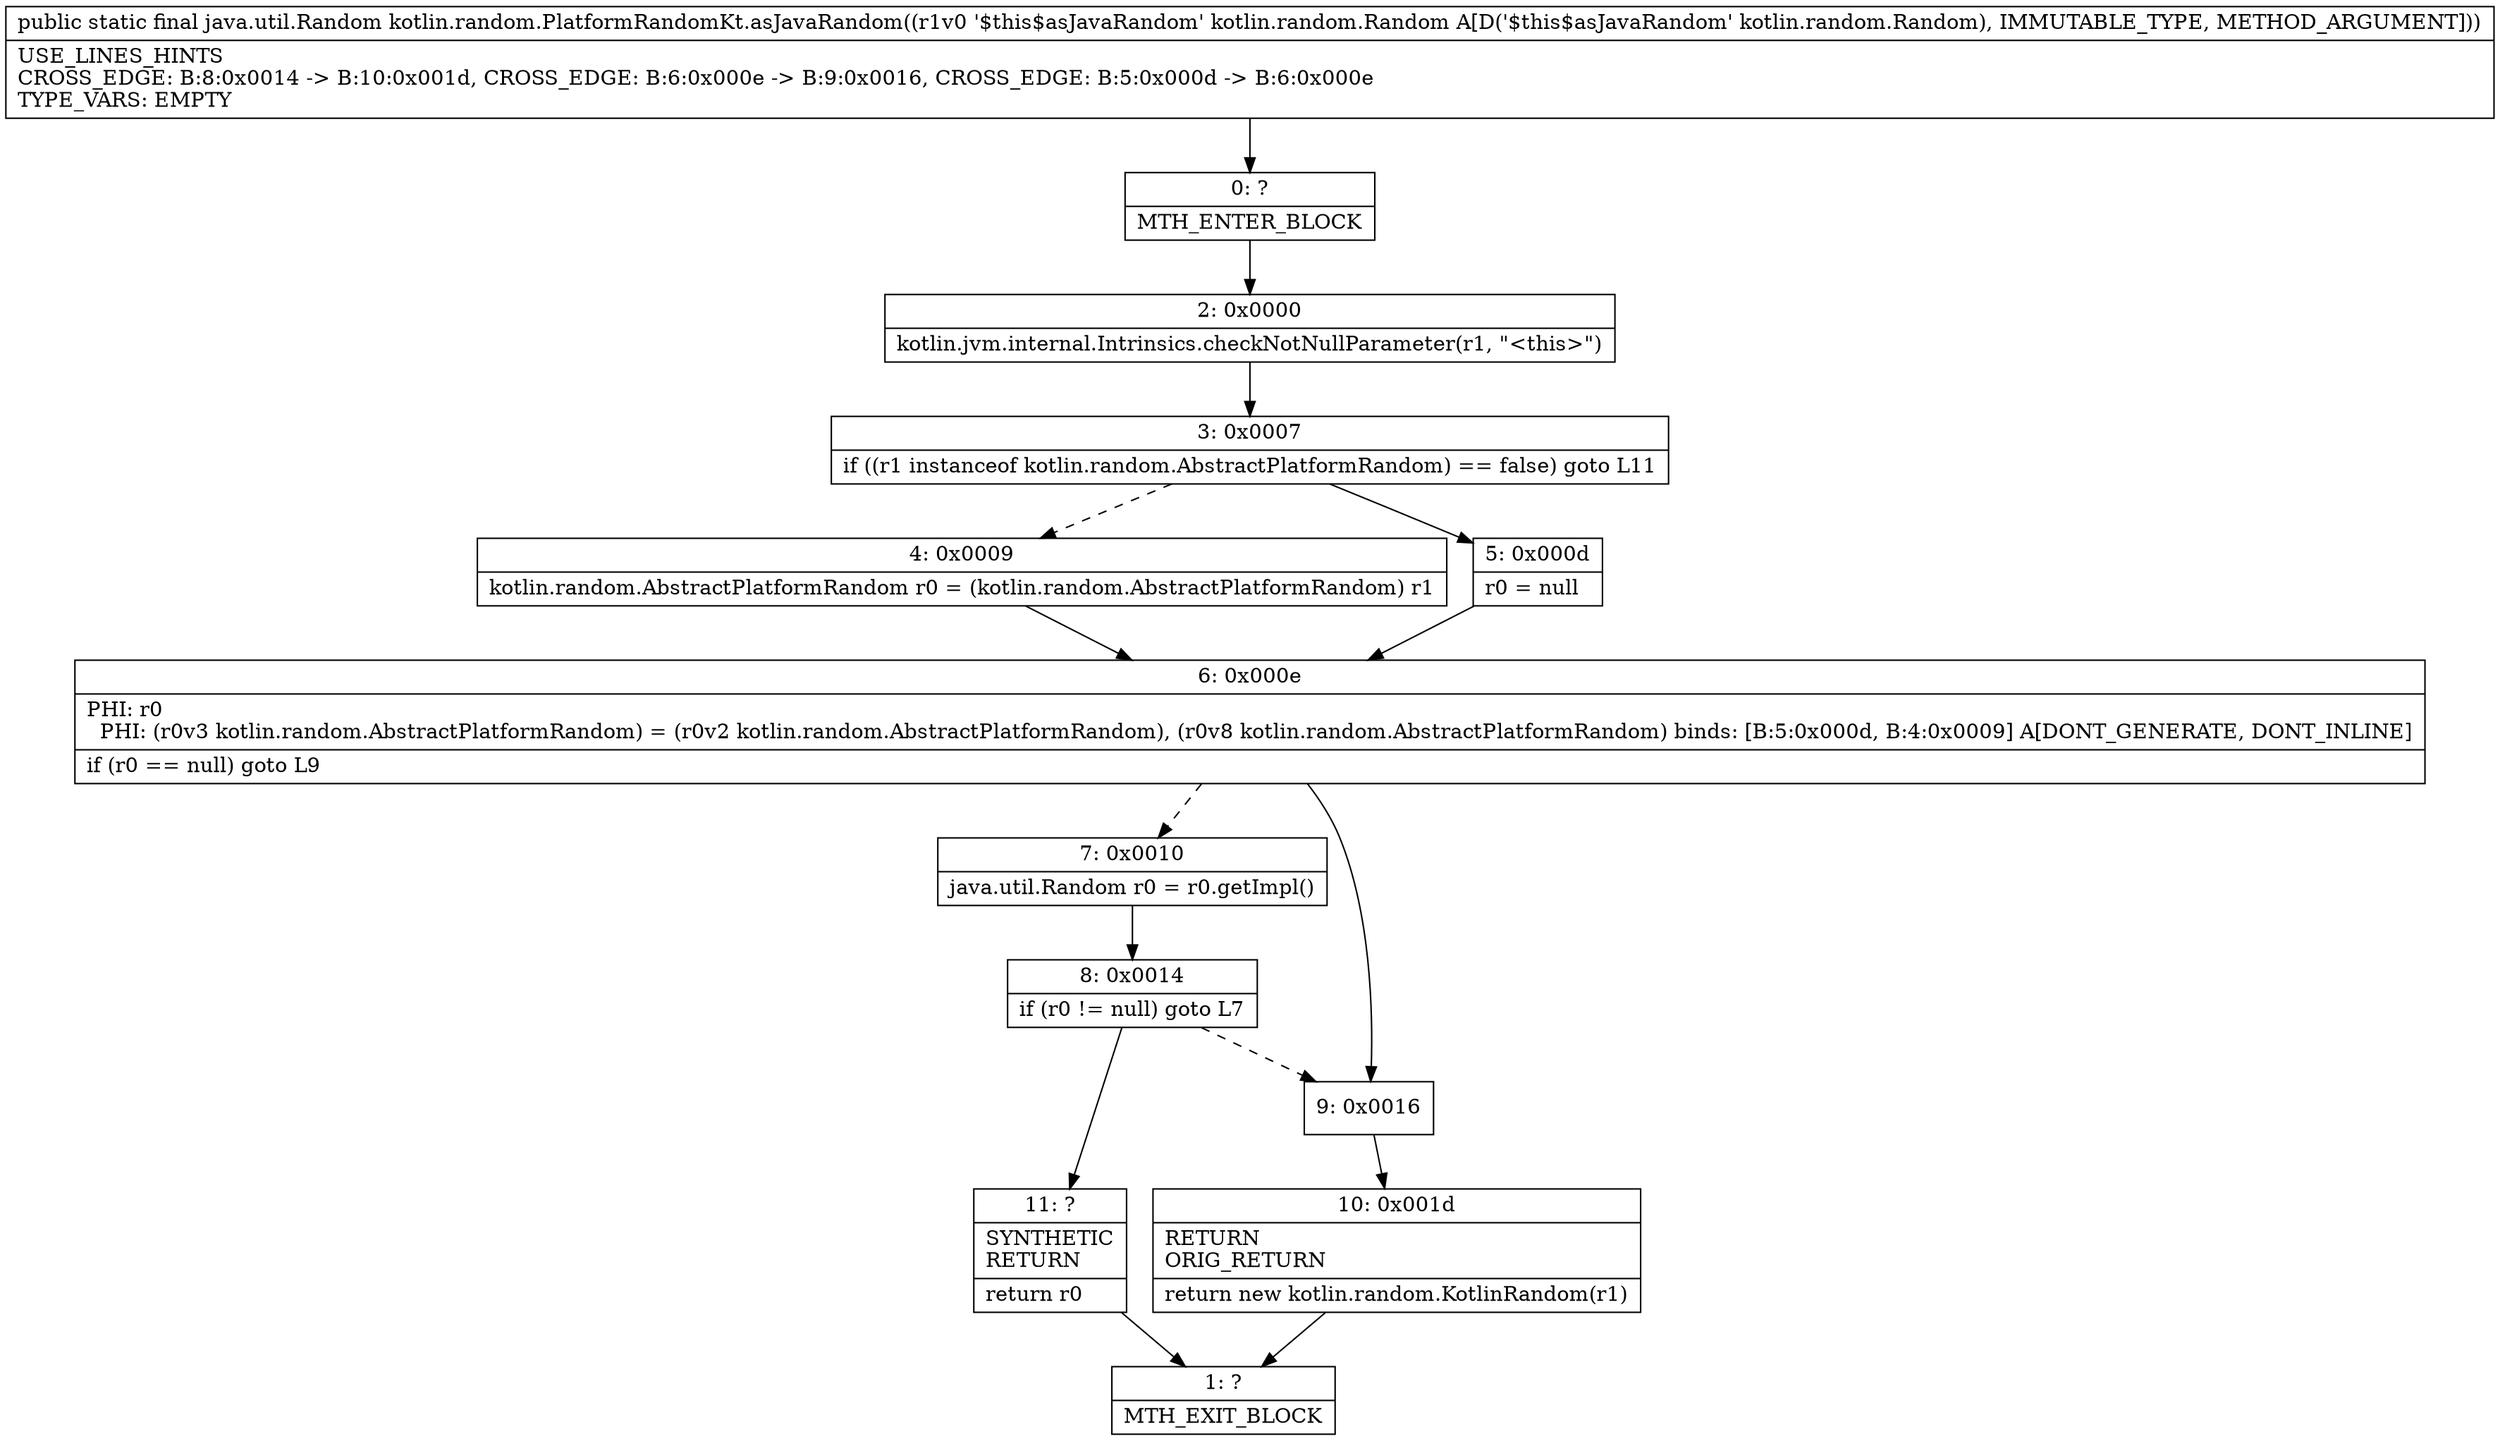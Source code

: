 digraph "CFG forkotlin.random.PlatformRandomKt.asJavaRandom(Lkotlin\/random\/Random;)Ljava\/util\/Random;" {
Node_0 [shape=record,label="{0\:\ ?|MTH_ENTER_BLOCK\l}"];
Node_2 [shape=record,label="{2\:\ 0x0000|kotlin.jvm.internal.Intrinsics.checkNotNullParameter(r1, \"\<this\>\")\l}"];
Node_3 [shape=record,label="{3\:\ 0x0007|if ((r1 instanceof kotlin.random.AbstractPlatformRandom) == false) goto L11\l}"];
Node_4 [shape=record,label="{4\:\ 0x0009|kotlin.random.AbstractPlatformRandom r0 = (kotlin.random.AbstractPlatformRandom) r1\l}"];
Node_6 [shape=record,label="{6\:\ 0x000e|PHI: r0 \l  PHI: (r0v3 kotlin.random.AbstractPlatformRandom) = (r0v2 kotlin.random.AbstractPlatformRandom), (r0v8 kotlin.random.AbstractPlatformRandom) binds: [B:5:0x000d, B:4:0x0009] A[DONT_GENERATE, DONT_INLINE]\l|if (r0 == null) goto L9\l}"];
Node_7 [shape=record,label="{7\:\ 0x0010|java.util.Random r0 = r0.getImpl()\l}"];
Node_8 [shape=record,label="{8\:\ 0x0014|if (r0 != null) goto L7\l}"];
Node_11 [shape=record,label="{11\:\ ?|SYNTHETIC\lRETURN\l|return r0\l}"];
Node_1 [shape=record,label="{1\:\ ?|MTH_EXIT_BLOCK\l}"];
Node_9 [shape=record,label="{9\:\ 0x0016}"];
Node_10 [shape=record,label="{10\:\ 0x001d|RETURN\lORIG_RETURN\l|return new kotlin.random.KotlinRandom(r1)\l}"];
Node_5 [shape=record,label="{5\:\ 0x000d|r0 = null\l}"];
MethodNode[shape=record,label="{public static final java.util.Random kotlin.random.PlatformRandomKt.asJavaRandom((r1v0 '$this$asJavaRandom' kotlin.random.Random A[D('$this$asJavaRandom' kotlin.random.Random), IMMUTABLE_TYPE, METHOD_ARGUMENT]))  | USE_LINES_HINTS\lCROSS_EDGE: B:8:0x0014 \-\> B:10:0x001d, CROSS_EDGE: B:6:0x000e \-\> B:9:0x0016, CROSS_EDGE: B:5:0x000d \-\> B:6:0x000e\lTYPE_VARS: EMPTY\l}"];
MethodNode -> Node_0;Node_0 -> Node_2;
Node_2 -> Node_3;
Node_3 -> Node_4[style=dashed];
Node_3 -> Node_5;
Node_4 -> Node_6;
Node_6 -> Node_7[style=dashed];
Node_6 -> Node_9;
Node_7 -> Node_8;
Node_8 -> Node_9[style=dashed];
Node_8 -> Node_11;
Node_11 -> Node_1;
Node_9 -> Node_10;
Node_10 -> Node_1;
Node_5 -> Node_6;
}


